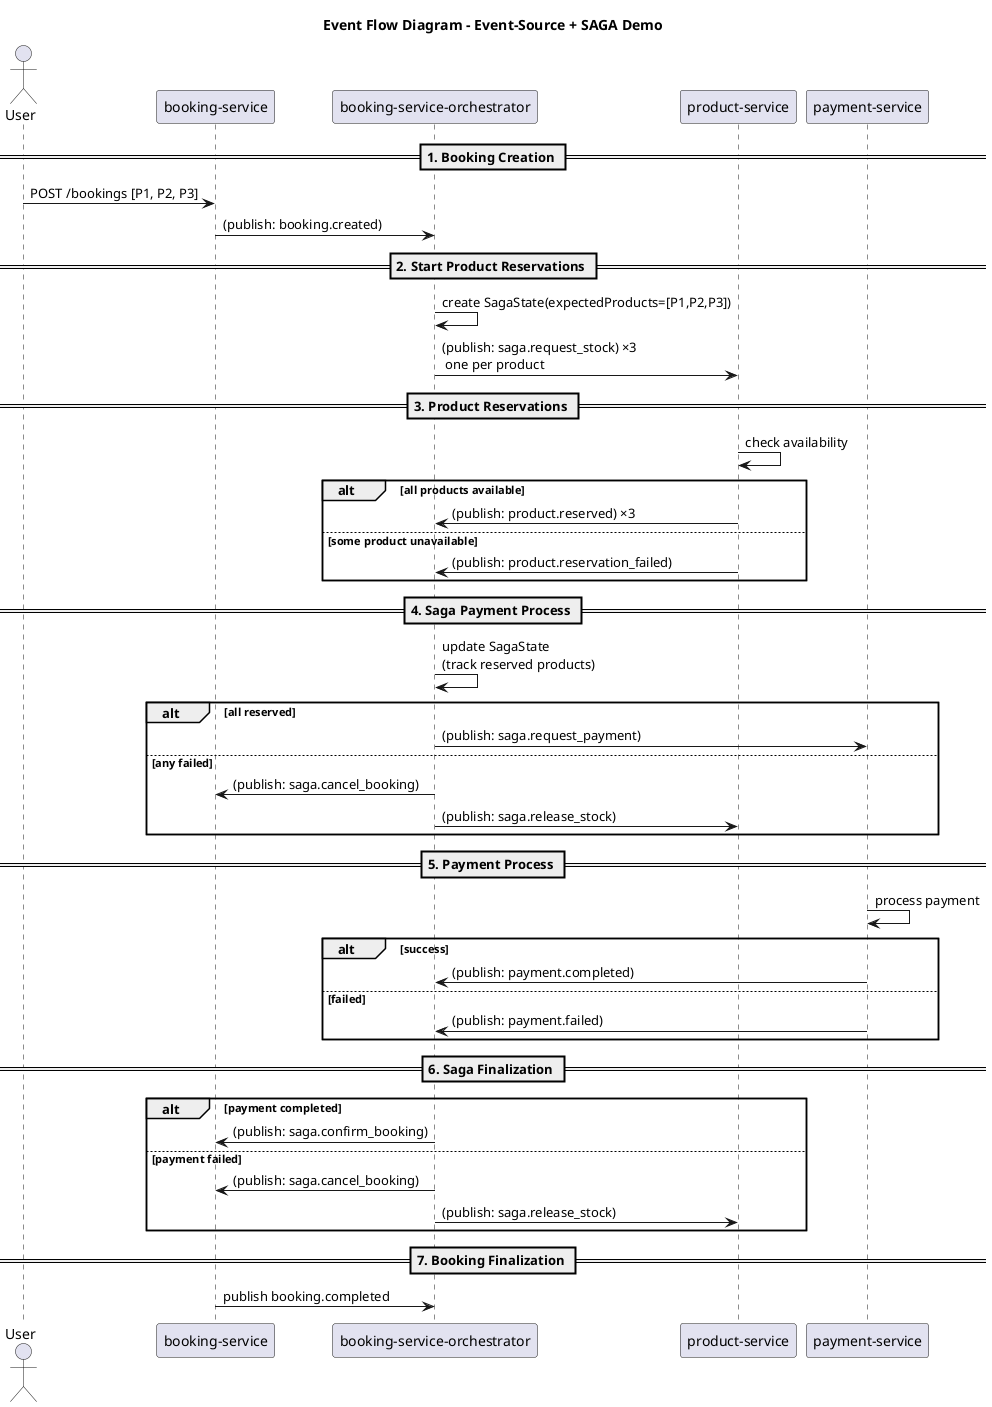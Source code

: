 @startuml
title Event Flow Diagram - Event-Source + SAGA Demo

actor User
participant "booking-service" as Booking
participant "booking-service-orchestrator" as Saga
participant "product-service" as Product
participant "payment-service" as Payment

== 1. Booking Creation ==
User -> Booking : POST /bookings [P1, P2, P3]
Booking -> Saga : (publish: booking.created)

== 2. Start Product Reservations ==
Saga -> Saga : create SagaState(expectedProducts=[P1,P2,P3])
Saga -> Product : (publish: saga.request_stock) ×3 \n one per product

== 3. Product Reservations ==
Product -> Product : check availability
alt all products available
    Product -> Saga : (publish: product.reserved) ×3
else some product unavailable
    Product -> Saga : (publish: product.reservation_failed)
end

== 4. Saga Payment Process ==
Saga -> Saga : update SagaState\n(track reserved products)
alt all reserved
    Saga -> Payment : (publish: saga.request_payment)
else any failed
    Saga -> Booking : (publish: saga.cancel_booking)
    Saga -> Product : (publish: saga.release_stock)
end

== 5. Payment Process ==
Payment -> Payment : process payment
alt success
    Payment -> Saga : (publish: payment.completed)
else failed
    Payment -> Saga : (publish: payment.failed)
end

== 6. Saga Finalization ==
alt payment completed
    Saga -> Booking : (publish: saga.confirm_booking)
else payment failed
    Saga -> Booking : (publish: saga.cancel_booking)
    Saga -> Product : (publish: saga.release_stock)
end

== 7. Booking Finalization ==
Booking -> Saga : publish booking.completed

@enduml
